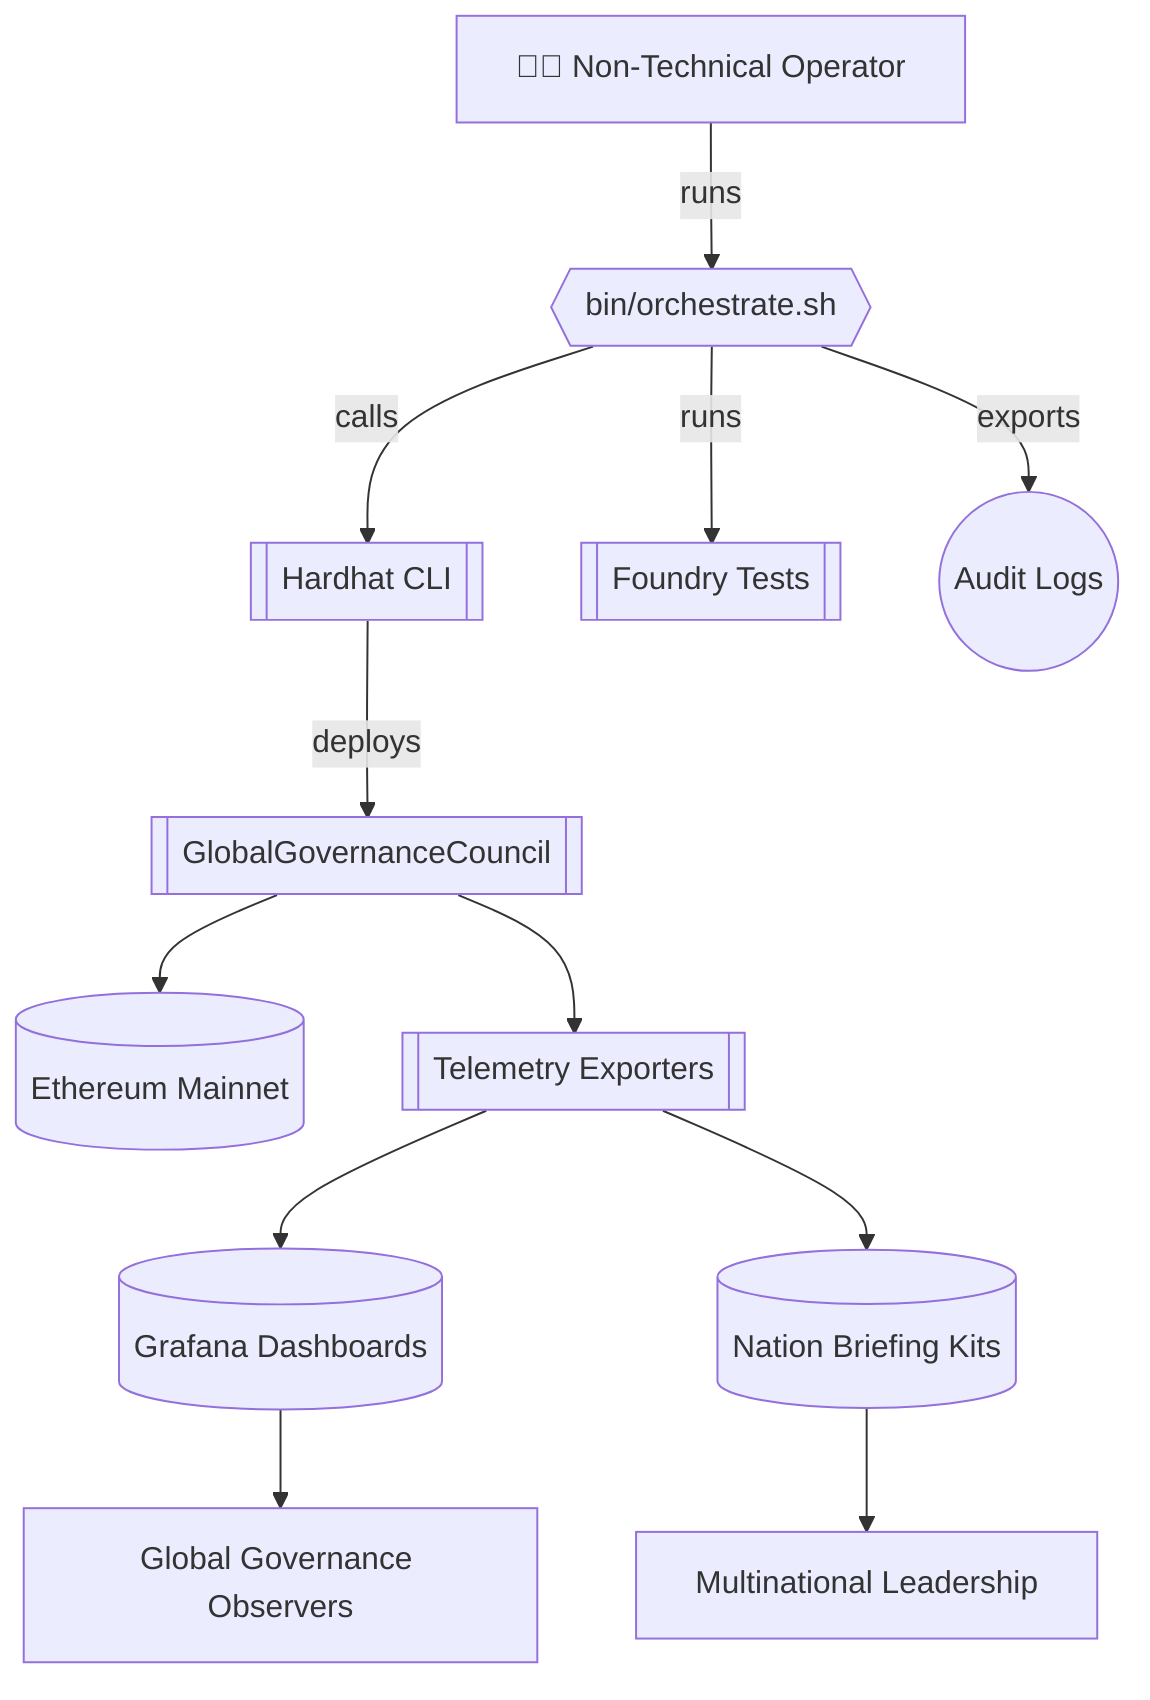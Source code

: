 flowchart TD
    Operator["👩‍💼 Non-Technical Operator"] -->|runs| Orchestrator{{"bin/orchestrate.sh"}}
    Orchestrator -->|calls| HardhatCLI[["Hardhat CLI"]]
    Orchestrator -->|runs| Foundry[["Foundry Tests"]]
    Orchestrator -->|exports| Logs(("Audit Logs"))
    HardhatCLI -->|deploys| CouncilContract[["GlobalGovernanceCouncil"]]
    CouncilContract --> EthereumMainnet[("Ethereum Mainnet")]
    CouncilContract --> DataPipelines[["Telemetry Exporters"]]
    DataPipelines --> Grafana[("Grafana Dashboards")]
    DataPipelines --> NationBriefings[("Nation Briefing Kits")]
    Grafana --> Observers["Global Governance Observers"]
    NationBriefings --> MultinationalLeaders["Multinational Leadership"]